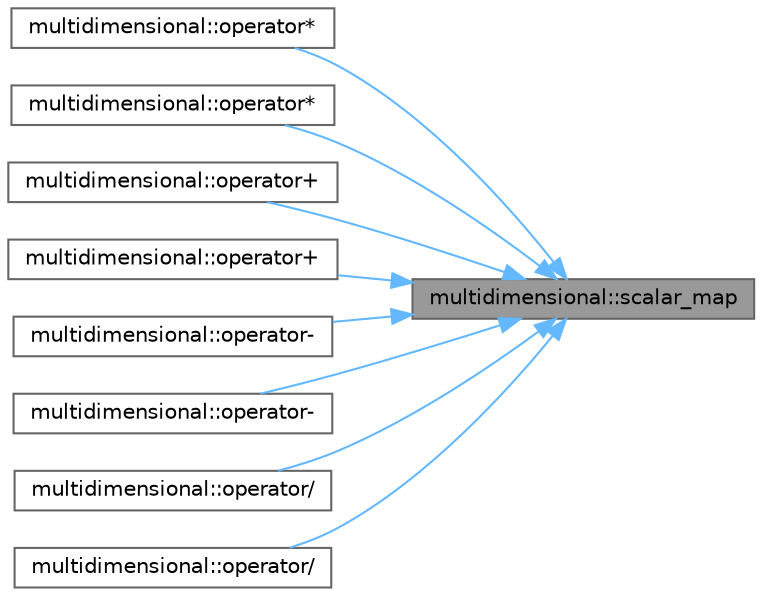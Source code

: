 digraph "multidimensional::scalar_map"
{
 // INTERACTIVE_SVG=YES
 // LATEX_PDF_SIZE
  bgcolor="transparent";
  edge [fontname=Helvetica,fontsize=10,labelfontname=Helvetica,labelfontsize=10];
  node [fontname=Helvetica,fontsize=10,shape=box,height=0.2,width=0.4];
  rankdir="RL";
  Node1 [id="Node000001",label="multidimensional::scalar_map",height=0.2,width=0.4,color="gray40", fillcolor="grey60", style="filled", fontcolor="black",tooltip=" "];
  Node1 -> Node2 [id="edge1_Node000001_Node000002",dir="back",color="steelblue1",style="solid",tooltip=" "];
  Node2 [id="Node000002",label="multidimensional::operator*",height=0.2,width=0.4,color="grey40", fillcolor="white", style="filled",URL="$d7/da5/namespacemultidimensional.html#af417ab1827de69873dd809c0717f3937",tooltip=" "];
  Node1 -> Node3 [id="edge2_Node000001_Node000003",dir="back",color="steelblue1",style="solid",tooltip=" "];
  Node3 [id="Node000003",label="multidimensional::operator*",height=0.2,width=0.4,color="grey40", fillcolor="white", style="filled",URL="$d7/da5/namespacemultidimensional.html#a5926655129c59fbce846c7b075f39b34",tooltip=" "];
  Node1 -> Node4 [id="edge3_Node000001_Node000004",dir="back",color="steelblue1",style="solid",tooltip=" "];
  Node4 [id="Node000004",label="multidimensional::operator+",height=0.2,width=0.4,color="grey40", fillcolor="white", style="filled",URL="$d7/da5/namespacemultidimensional.html#a9793efa546da19e5f358b262eaa56e11",tooltip=" "];
  Node1 -> Node5 [id="edge4_Node000001_Node000005",dir="back",color="steelblue1",style="solid",tooltip=" "];
  Node5 [id="Node000005",label="multidimensional::operator+",height=0.2,width=0.4,color="grey40", fillcolor="white", style="filled",URL="$d7/da5/namespacemultidimensional.html#a3a4c29171d951c8597f6cbc5f42da602",tooltip=" "];
  Node1 -> Node6 [id="edge5_Node000001_Node000006",dir="back",color="steelblue1",style="solid",tooltip=" "];
  Node6 [id="Node000006",label="multidimensional::operator-",height=0.2,width=0.4,color="grey40", fillcolor="white", style="filled",URL="$d7/da5/namespacemultidimensional.html#aa2891f634cadf2e11a1f8b7615a9e5bd",tooltip=" "];
  Node1 -> Node7 [id="edge6_Node000001_Node000007",dir="back",color="steelblue1",style="solid",tooltip=" "];
  Node7 [id="Node000007",label="multidimensional::operator-",height=0.2,width=0.4,color="grey40", fillcolor="white", style="filled",URL="$d7/da5/namespacemultidimensional.html#a6fce447022880fea52498627e5b9a511",tooltip=" "];
  Node1 -> Node8 [id="edge7_Node000001_Node000008",dir="back",color="steelblue1",style="solid",tooltip=" "];
  Node8 [id="Node000008",label="multidimensional::operator/",height=0.2,width=0.4,color="grey40", fillcolor="white", style="filled",URL="$d7/da5/namespacemultidimensional.html#aa60138815a1758ee7464dbcd1a441860",tooltip=" "];
  Node1 -> Node9 [id="edge8_Node000001_Node000009",dir="back",color="steelblue1",style="solid",tooltip=" "];
  Node9 [id="Node000009",label="multidimensional::operator/",height=0.2,width=0.4,color="grey40", fillcolor="white", style="filled",URL="$d7/da5/namespacemultidimensional.html#ad1ac63d511cb58793bc94c8be5a6953b",tooltip=" "];
}
